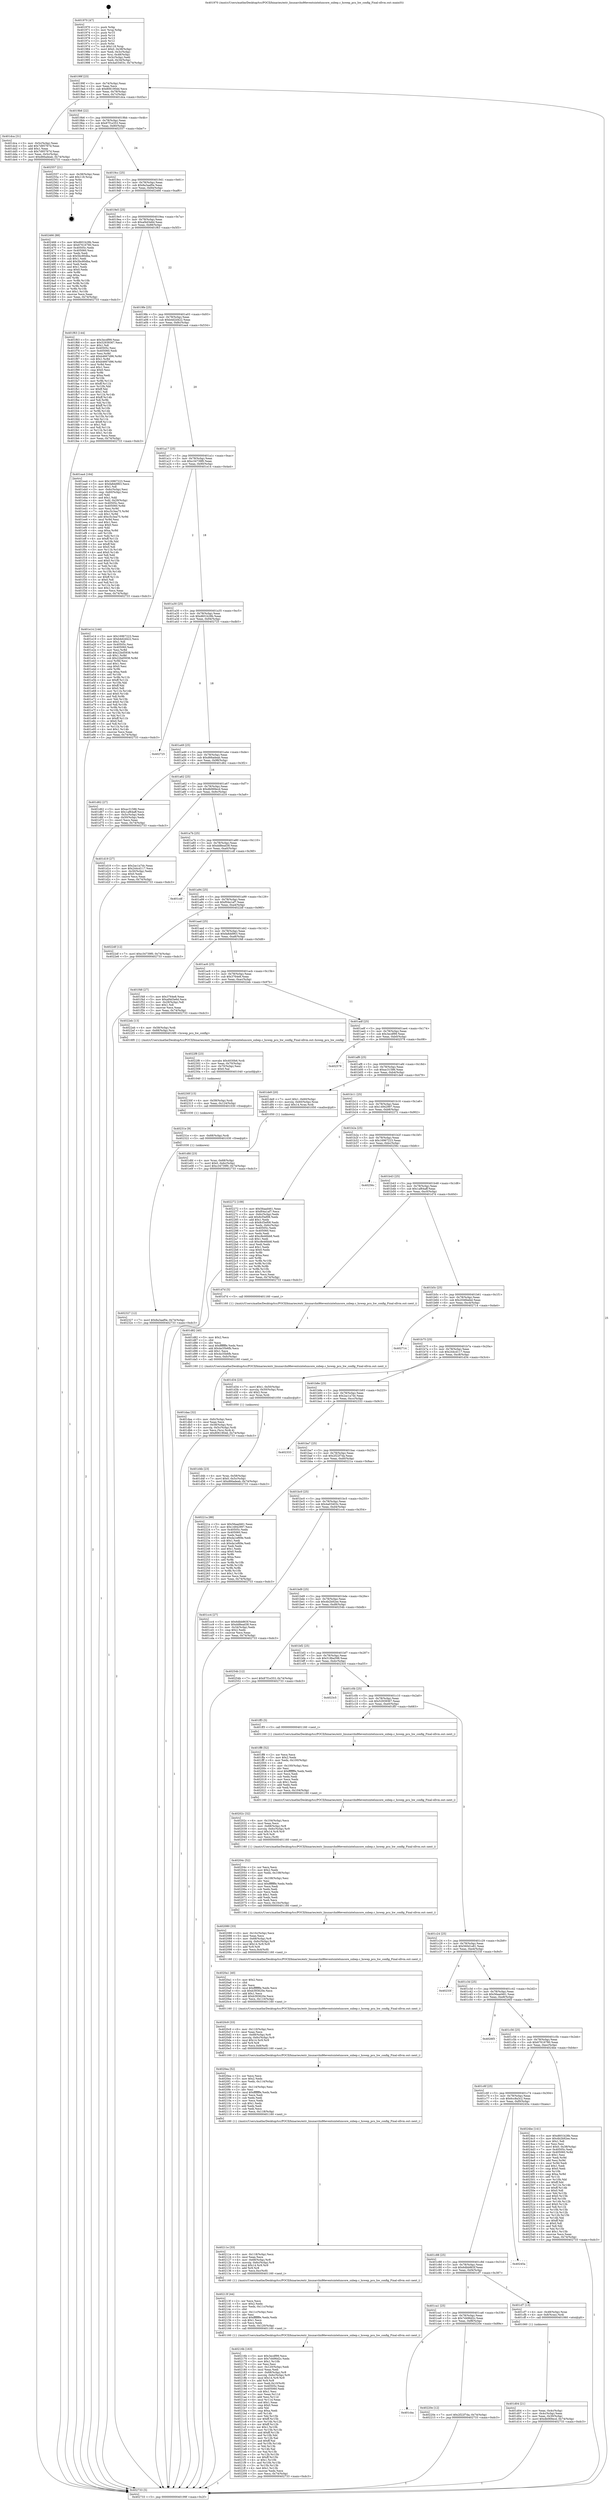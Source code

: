 digraph "0x401970" {
  label = "0x401970 (/mnt/c/Users/mathe/Desktop/tcc/POCII/binaries/extr_linuxarchx86eventsinteluncore_snbep.c_hswep_pcu_hw_config_Final-ollvm.out::main(0))"
  labelloc = "t"
  node[shape=record]

  Entry [label="",width=0.3,height=0.3,shape=circle,fillcolor=black,style=filled]
  "0x40199f" [label="{
     0x40199f [23]\l
     | [instrs]\l
     &nbsp;&nbsp;0x40199f \<+3\>: mov -0x74(%rbp),%eax\l
     &nbsp;&nbsp;0x4019a2 \<+2\>: mov %eax,%ecx\l
     &nbsp;&nbsp;0x4019a4 \<+6\>: sub $0x806190dd,%ecx\l
     &nbsp;&nbsp;0x4019aa \<+3\>: mov %eax,-0x78(%rbp)\l
     &nbsp;&nbsp;0x4019ad \<+3\>: mov %ecx,-0x7c(%rbp)\l
     &nbsp;&nbsp;0x4019b0 \<+6\>: je 0000000000401dca \<main+0x45a\>\l
  }"]
  "0x401dca" [label="{
     0x401dca [31]\l
     | [instrs]\l
     &nbsp;&nbsp;0x401dca \<+3\>: mov -0x5c(%rbp),%eax\l
     &nbsp;&nbsp;0x401dcd \<+5\>: add $0x7d95767d,%eax\l
     &nbsp;&nbsp;0x401dd2 \<+3\>: add $0x1,%eax\l
     &nbsp;&nbsp;0x401dd5 \<+5\>: sub $0x7d95767d,%eax\l
     &nbsp;&nbsp;0x401dda \<+3\>: mov %eax,-0x5c(%rbp)\l
     &nbsp;&nbsp;0x401ddd \<+7\>: movl $0xd66adeab,-0x74(%rbp)\l
     &nbsp;&nbsp;0x401de4 \<+5\>: jmp 0000000000402733 \<main+0xdc3\>\l
  }"]
  "0x4019b6" [label="{
     0x4019b6 [22]\l
     | [instrs]\l
     &nbsp;&nbsp;0x4019b6 \<+5\>: jmp 00000000004019bb \<main+0x4b\>\l
     &nbsp;&nbsp;0x4019bb \<+3\>: mov -0x78(%rbp),%eax\l
     &nbsp;&nbsp;0x4019be \<+5\>: sub $0x87f1e353,%eax\l
     &nbsp;&nbsp;0x4019c3 \<+3\>: mov %eax,-0x80(%rbp)\l
     &nbsp;&nbsp;0x4019c6 \<+6\>: je 0000000000402557 \<main+0xbe7\>\l
  }"]
  Exit [label="",width=0.3,height=0.3,shape=circle,fillcolor=black,style=filled,peripheries=2]
  "0x402557" [label="{
     0x402557 [21]\l
     | [instrs]\l
     &nbsp;&nbsp;0x402557 \<+3\>: mov -0x38(%rbp),%eax\l
     &nbsp;&nbsp;0x40255a \<+7\>: add $0x118,%rsp\l
     &nbsp;&nbsp;0x402561 \<+1\>: pop %rbx\l
     &nbsp;&nbsp;0x402562 \<+2\>: pop %r12\l
     &nbsp;&nbsp;0x402564 \<+2\>: pop %r13\l
     &nbsp;&nbsp;0x402566 \<+2\>: pop %r14\l
     &nbsp;&nbsp;0x402568 \<+2\>: pop %r15\l
     &nbsp;&nbsp;0x40256a \<+1\>: pop %rbp\l
     &nbsp;&nbsp;0x40256b \<+1\>: ret\l
  }"]
  "0x4019cc" [label="{
     0x4019cc [25]\l
     | [instrs]\l
     &nbsp;&nbsp;0x4019cc \<+5\>: jmp 00000000004019d1 \<main+0x61\>\l
     &nbsp;&nbsp;0x4019d1 \<+3\>: mov -0x78(%rbp),%eax\l
     &nbsp;&nbsp;0x4019d4 \<+5\>: sub $0x8a3aaf0e,%eax\l
     &nbsp;&nbsp;0x4019d9 \<+6\>: mov %eax,-0x84(%rbp)\l
     &nbsp;&nbsp;0x4019df \<+6\>: je 0000000000402466 \<main+0xaf6\>\l
  }"]
  "0x402327" [label="{
     0x402327 [12]\l
     | [instrs]\l
     &nbsp;&nbsp;0x402327 \<+7\>: movl $0x8a3aaf0e,-0x74(%rbp)\l
     &nbsp;&nbsp;0x40232e \<+5\>: jmp 0000000000402733 \<main+0xdc3\>\l
  }"]
  "0x402466" [label="{
     0x402466 [88]\l
     | [instrs]\l
     &nbsp;&nbsp;0x402466 \<+5\>: mov $0xd601b28b,%eax\l
     &nbsp;&nbsp;0x40246b \<+5\>: mov $0x67616780,%ecx\l
     &nbsp;&nbsp;0x402470 \<+7\>: mov 0x40505c,%edx\l
     &nbsp;&nbsp;0x402477 \<+7\>: mov 0x405060,%esi\l
     &nbsp;&nbsp;0x40247e \<+2\>: mov %edx,%edi\l
     &nbsp;&nbsp;0x402480 \<+6\>: sub $0x5bc80dba,%edi\l
     &nbsp;&nbsp;0x402486 \<+3\>: sub $0x1,%edi\l
     &nbsp;&nbsp;0x402489 \<+6\>: add $0x5bc80dba,%edi\l
     &nbsp;&nbsp;0x40248f \<+3\>: imul %edi,%edx\l
     &nbsp;&nbsp;0x402492 \<+3\>: and $0x1,%edx\l
     &nbsp;&nbsp;0x402495 \<+3\>: cmp $0x0,%edx\l
     &nbsp;&nbsp;0x402498 \<+4\>: sete %r8b\l
     &nbsp;&nbsp;0x40249c \<+3\>: cmp $0xa,%esi\l
     &nbsp;&nbsp;0x40249f \<+4\>: setl %r9b\l
     &nbsp;&nbsp;0x4024a3 \<+3\>: mov %r8b,%r10b\l
     &nbsp;&nbsp;0x4024a6 \<+3\>: and %r9b,%r10b\l
     &nbsp;&nbsp;0x4024a9 \<+3\>: xor %r9b,%r8b\l
     &nbsp;&nbsp;0x4024ac \<+3\>: or %r8b,%r10b\l
     &nbsp;&nbsp;0x4024af \<+4\>: test $0x1,%r10b\l
     &nbsp;&nbsp;0x4024b3 \<+3\>: cmovne %ecx,%eax\l
     &nbsp;&nbsp;0x4024b6 \<+3\>: mov %eax,-0x74(%rbp)\l
     &nbsp;&nbsp;0x4024b9 \<+5\>: jmp 0000000000402733 \<main+0xdc3\>\l
  }"]
  "0x4019e5" [label="{
     0x4019e5 [25]\l
     | [instrs]\l
     &nbsp;&nbsp;0x4019e5 \<+5\>: jmp 00000000004019ea \<main+0x7a\>\l
     &nbsp;&nbsp;0x4019ea \<+3\>: mov -0x78(%rbp),%eax\l
     &nbsp;&nbsp;0x4019ed \<+5\>: sub $0xaf4d3e6d,%eax\l
     &nbsp;&nbsp;0x4019f2 \<+6\>: mov %eax,-0x88(%rbp)\l
     &nbsp;&nbsp;0x4019f8 \<+6\>: je 0000000000401f63 \<main+0x5f3\>\l
  }"]
  "0x40231e" [label="{
     0x40231e [9]\l
     | [instrs]\l
     &nbsp;&nbsp;0x40231e \<+4\>: mov -0x68(%rbp),%rdi\l
     &nbsp;&nbsp;0x402322 \<+5\>: call 0000000000401030 \<free@plt\>\l
     | [calls]\l
     &nbsp;&nbsp;0x401030 \{1\} (unknown)\l
  }"]
  "0x401f63" [label="{
     0x401f63 [144]\l
     | [instrs]\l
     &nbsp;&nbsp;0x401f63 \<+5\>: mov $0x3ecdf99,%eax\l
     &nbsp;&nbsp;0x401f68 \<+5\>: mov $0x52939367,%ecx\l
     &nbsp;&nbsp;0x401f6d \<+2\>: mov $0x1,%dl\l
     &nbsp;&nbsp;0x401f6f \<+7\>: mov 0x40505c,%esi\l
     &nbsp;&nbsp;0x401f76 \<+7\>: mov 0x405060,%edi\l
     &nbsp;&nbsp;0x401f7d \<+3\>: mov %esi,%r8d\l
     &nbsp;&nbsp;0x401f80 \<+7\>: add $0xb4667d96,%r8d\l
     &nbsp;&nbsp;0x401f87 \<+4\>: sub $0x1,%r8d\l
     &nbsp;&nbsp;0x401f8b \<+7\>: sub $0xb4667d96,%r8d\l
     &nbsp;&nbsp;0x401f92 \<+4\>: imul %r8d,%esi\l
     &nbsp;&nbsp;0x401f96 \<+3\>: and $0x1,%esi\l
     &nbsp;&nbsp;0x401f99 \<+3\>: cmp $0x0,%esi\l
     &nbsp;&nbsp;0x401f9c \<+4\>: sete %r9b\l
     &nbsp;&nbsp;0x401fa0 \<+3\>: cmp $0xa,%edi\l
     &nbsp;&nbsp;0x401fa3 \<+4\>: setl %r10b\l
     &nbsp;&nbsp;0x401fa7 \<+3\>: mov %r9b,%r11b\l
     &nbsp;&nbsp;0x401faa \<+4\>: xor $0xff,%r11b\l
     &nbsp;&nbsp;0x401fae \<+3\>: mov %r10b,%bl\l
     &nbsp;&nbsp;0x401fb1 \<+3\>: xor $0xff,%bl\l
     &nbsp;&nbsp;0x401fb4 \<+3\>: xor $0x1,%dl\l
     &nbsp;&nbsp;0x401fb7 \<+3\>: mov %r11b,%r14b\l
     &nbsp;&nbsp;0x401fba \<+4\>: and $0xff,%r14b\l
     &nbsp;&nbsp;0x401fbe \<+3\>: and %dl,%r9b\l
     &nbsp;&nbsp;0x401fc1 \<+3\>: mov %bl,%r15b\l
     &nbsp;&nbsp;0x401fc4 \<+4\>: and $0xff,%r15b\l
     &nbsp;&nbsp;0x401fc8 \<+3\>: and %dl,%r10b\l
     &nbsp;&nbsp;0x401fcb \<+3\>: or %r9b,%r14b\l
     &nbsp;&nbsp;0x401fce \<+3\>: or %r10b,%r15b\l
     &nbsp;&nbsp;0x401fd1 \<+3\>: xor %r15b,%r14b\l
     &nbsp;&nbsp;0x401fd4 \<+3\>: or %bl,%r11b\l
     &nbsp;&nbsp;0x401fd7 \<+4\>: xor $0xff,%r11b\l
     &nbsp;&nbsp;0x401fdb \<+3\>: or $0x1,%dl\l
     &nbsp;&nbsp;0x401fde \<+3\>: and %dl,%r11b\l
     &nbsp;&nbsp;0x401fe1 \<+3\>: or %r11b,%r14b\l
     &nbsp;&nbsp;0x401fe4 \<+4\>: test $0x1,%r14b\l
     &nbsp;&nbsp;0x401fe8 \<+3\>: cmovne %ecx,%eax\l
     &nbsp;&nbsp;0x401feb \<+3\>: mov %eax,-0x74(%rbp)\l
     &nbsp;&nbsp;0x401fee \<+5\>: jmp 0000000000402733 \<main+0xdc3\>\l
  }"]
  "0x4019fe" [label="{
     0x4019fe [25]\l
     | [instrs]\l
     &nbsp;&nbsp;0x4019fe \<+5\>: jmp 0000000000401a03 \<main+0x93\>\l
     &nbsp;&nbsp;0x401a03 \<+3\>: mov -0x78(%rbp),%eax\l
     &nbsp;&nbsp;0x401a06 \<+5\>: sub $0xb4d2d422,%eax\l
     &nbsp;&nbsp;0x401a0b \<+6\>: mov %eax,-0x8c(%rbp)\l
     &nbsp;&nbsp;0x401a11 \<+6\>: je 0000000000401ea4 \<main+0x534\>\l
  }"]
  "0x40230f" [label="{
     0x40230f [15]\l
     | [instrs]\l
     &nbsp;&nbsp;0x40230f \<+4\>: mov -0x58(%rbp),%rdi\l
     &nbsp;&nbsp;0x402313 \<+6\>: mov %eax,-0x124(%rbp)\l
     &nbsp;&nbsp;0x402319 \<+5\>: call 0000000000401030 \<free@plt\>\l
     | [calls]\l
     &nbsp;&nbsp;0x401030 \{1\} (unknown)\l
  }"]
  "0x401ea4" [label="{
     0x401ea4 [164]\l
     | [instrs]\l
     &nbsp;&nbsp;0x401ea4 \<+5\>: mov $0x16967223,%eax\l
     &nbsp;&nbsp;0x401ea9 \<+5\>: mov $0xfa8dd963,%ecx\l
     &nbsp;&nbsp;0x401eae \<+2\>: mov $0x1,%dl\l
     &nbsp;&nbsp;0x401eb0 \<+3\>: mov -0x6c(%rbp),%esi\l
     &nbsp;&nbsp;0x401eb3 \<+3\>: cmp -0x60(%rbp),%esi\l
     &nbsp;&nbsp;0x401eb6 \<+4\>: setl %dil\l
     &nbsp;&nbsp;0x401eba \<+4\>: and $0x1,%dil\l
     &nbsp;&nbsp;0x401ebe \<+4\>: mov %dil,-0x29(%rbp)\l
     &nbsp;&nbsp;0x401ec2 \<+7\>: mov 0x40505c,%esi\l
     &nbsp;&nbsp;0x401ec9 \<+8\>: mov 0x405060,%r8d\l
     &nbsp;&nbsp;0x401ed1 \<+3\>: mov %esi,%r9d\l
     &nbsp;&nbsp;0x401ed4 \<+7\>: sub $0xc5c3ea75,%r9d\l
     &nbsp;&nbsp;0x401edb \<+4\>: sub $0x1,%r9d\l
     &nbsp;&nbsp;0x401edf \<+7\>: add $0xc5c3ea75,%r9d\l
     &nbsp;&nbsp;0x401ee6 \<+4\>: imul %r9d,%esi\l
     &nbsp;&nbsp;0x401eea \<+3\>: and $0x1,%esi\l
     &nbsp;&nbsp;0x401eed \<+3\>: cmp $0x0,%esi\l
     &nbsp;&nbsp;0x401ef0 \<+4\>: sete %dil\l
     &nbsp;&nbsp;0x401ef4 \<+4\>: cmp $0xa,%r8d\l
     &nbsp;&nbsp;0x401ef8 \<+4\>: setl %r10b\l
     &nbsp;&nbsp;0x401efc \<+3\>: mov %dil,%r11b\l
     &nbsp;&nbsp;0x401eff \<+4\>: xor $0xff,%r11b\l
     &nbsp;&nbsp;0x401f03 \<+3\>: mov %r10b,%bl\l
     &nbsp;&nbsp;0x401f06 \<+3\>: xor $0xff,%bl\l
     &nbsp;&nbsp;0x401f09 \<+3\>: xor $0x0,%dl\l
     &nbsp;&nbsp;0x401f0c \<+3\>: mov %r11b,%r14b\l
     &nbsp;&nbsp;0x401f0f \<+4\>: and $0x0,%r14b\l
     &nbsp;&nbsp;0x401f13 \<+3\>: and %dl,%dil\l
     &nbsp;&nbsp;0x401f16 \<+3\>: mov %bl,%r15b\l
     &nbsp;&nbsp;0x401f19 \<+4\>: and $0x0,%r15b\l
     &nbsp;&nbsp;0x401f1d \<+3\>: and %dl,%r10b\l
     &nbsp;&nbsp;0x401f20 \<+3\>: or %dil,%r14b\l
     &nbsp;&nbsp;0x401f23 \<+3\>: or %r10b,%r15b\l
     &nbsp;&nbsp;0x401f26 \<+3\>: xor %r15b,%r14b\l
     &nbsp;&nbsp;0x401f29 \<+3\>: or %bl,%r11b\l
     &nbsp;&nbsp;0x401f2c \<+4\>: xor $0xff,%r11b\l
     &nbsp;&nbsp;0x401f30 \<+3\>: or $0x0,%dl\l
     &nbsp;&nbsp;0x401f33 \<+3\>: and %dl,%r11b\l
     &nbsp;&nbsp;0x401f36 \<+3\>: or %r11b,%r14b\l
     &nbsp;&nbsp;0x401f39 \<+4\>: test $0x1,%r14b\l
     &nbsp;&nbsp;0x401f3d \<+3\>: cmovne %ecx,%eax\l
     &nbsp;&nbsp;0x401f40 \<+3\>: mov %eax,-0x74(%rbp)\l
     &nbsp;&nbsp;0x401f43 \<+5\>: jmp 0000000000402733 \<main+0xdc3\>\l
  }"]
  "0x401a17" [label="{
     0x401a17 [25]\l
     | [instrs]\l
     &nbsp;&nbsp;0x401a17 \<+5\>: jmp 0000000000401a1c \<main+0xac\>\l
     &nbsp;&nbsp;0x401a1c \<+3\>: mov -0x78(%rbp),%eax\l
     &nbsp;&nbsp;0x401a1f \<+5\>: sub $0xc34739f0,%eax\l
     &nbsp;&nbsp;0x401a24 \<+6\>: mov %eax,-0x90(%rbp)\l
     &nbsp;&nbsp;0x401a2a \<+6\>: je 0000000000401e14 \<main+0x4a4\>\l
  }"]
  "0x4022f8" [label="{
     0x4022f8 [23]\l
     | [instrs]\l
     &nbsp;&nbsp;0x4022f8 \<+10\>: movabs $0x4030b6,%rdi\l
     &nbsp;&nbsp;0x402302 \<+3\>: mov %eax,-0x70(%rbp)\l
     &nbsp;&nbsp;0x402305 \<+3\>: mov -0x70(%rbp),%esi\l
     &nbsp;&nbsp;0x402308 \<+2\>: mov $0x0,%al\l
     &nbsp;&nbsp;0x40230a \<+5\>: call 0000000000401040 \<printf@plt\>\l
     | [calls]\l
     &nbsp;&nbsp;0x401040 \{1\} (unknown)\l
  }"]
  "0x401e14" [label="{
     0x401e14 [144]\l
     | [instrs]\l
     &nbsp;&nbsp;0x401e14 \<+5\>: mov $0x16967223,%eax\l
     &nbsp;&nbsp;0x401e19 \<+5\>: mov $0xb4d2d422,%ecx\l
     &nbsp;&nbsp;0x401e1e \<+2\>: mov $0x1,%dl\l
     &nbsp;&nbsp;0x401e20 \<+7\>: mov 0x40505c,%esi\l
     &nbsp;&nbsp;0x401e27 \<+7\>: mov 0x405060,%edi\l
     &nbsp;&nbsp;0x401e2e \<+3\>: mov %esi,%r8d\l
     &nbsp;&nbsp;0x401e31 \<+7\>: add $0x22bd5938,%r8d\l
     &nbsp;&nbsp;0x401e38 \<+4\>: sub $0x1,%r8d\l
     &nbsp;&nbsp;0x401e3c \<+7\>: sub $0x22bd5938,%r8d\l
     &nbsp;&nbsp;0x401e43 \<+4\>: imul %r8d,%esi\l
     &nbsp;&nbsp;0x401e47 \<+3\>: and $0x1,%esi\l
     &nbsp;&nbsp;0x401e4a \<+3\>: cmp $0x0,%esi\l
     &nbsp;&nbsp;0x401e4d \<+4\>: sete %r9b\l
     &nbsp;&nbsp;0x401e51 \<+3\>: cmp $0xa,%edi\l
     &nbsp;&nbsp;0x401e54 \<+4\>: setl %r10b\l
     &nbsp;&nbsp;0x401e58 \<+3\>: mov %r9b,%r11b\l
     &nbsp;&nbsp;0x401e5b \<+4\>: xor $0xff,%r11b\l
     &nbsp;&nbsp;0x401e5f \<+3\>: mov %r10b,%bl\l
     &nbsp;&nbsp;0x401e62 \<+3\>: xor $0xff,%bl\l
     &nbsp;&nbsp;0x401e65 \<+3\>: xor $0x0,%dl\l
     &nbsp;&nbsp;0x401e68 \<+3\>: mov %r11b,%r14b\l
     &nbsp;&nbsp;0x401e6b \<+4\>: and $0x0,%r14b\l
     &nbsp;&nbsp;0x401e6f \<+3\>: and %dl,%r9b\l
     &nbsp;&nbsp;0x401e72 \<+3\>: mov %bl,%r15b\l
     &nbsp;&nbsp;0x401e75 \<+4\>: and $0x0,%r15b\l
     &nbsp;&nbsp;0x401e79 \<+3\>: and %dl,%r10b\l
     &nbsp;&nbsp;0x401e7c \<+3\>: or %r9b,%r14b\l
     &nbsp;&nbsp;0x401e7f \<+3\>: or %r10b,%r15b\l
     &nbsp;&nbsp;0x401e82 \<+3\>: xor %r15b,%r14b\l
     &nbsp;&nbsp;0x401e85 \<+3\>: or %bl,%r11b\l
     &nbsp;&nbsp;0x401e88 \<+4\>: xor $0xff,%r11b\l
     &nbsp;&nbsp;0x401e8c \<+3\>: or $0x0,%dl\l
     &nbsp;&nbsp;0x401e8f \<+3\>: and %dl,%r11b\l
     &nbsp;&nbsp;0x401e92 \<+3\>: or %r11b,%r14b\l
     &nbsp;&nbsp;0x401e95 \<+4\>: test $0x1,%r14b\l
     &nbsp;&nbsp;0x401e99 \<+3\>: cmovne %ecx,%eax\l
     &nbsp;&nbsp;0x401e9c \<+3\>: mov %eax,-0x74(%rbp)\l
     &nbsp;&nbsp;0x401e9f \<+5\>: jmp 0000000000402733 \<main+0xdc3\>\l
  }"]
  "0x401a30" [label="{
     0x401a30 [25]\l
     | [instrs]\l
     &nbsp;&nbsp;0x401a30 \<+5\>: jmp 0000000000401a35 \<main+0xc5\>\l
     &nbsp;&nbsp;0x401a35 \<+3\>: mov -0x78(%rbp),%eax\l
     &nbsp;&nbsp;0x401a38 \<+5\>: sub $0xd601b28b,%eax\l
     &nbsp;&nbsp;0x401a3d \<+6\>: mov %eax,-0x94(%rbp)\l
     &nbsp;&nbsp;0x401a43 \<+6\>: je 0000000000402725 \<main+0xdb5\>\l
  }"]
  "0x401cba" [label="{
     0x401cba\l
  }", style=dashed]
  "0x402725" [label="{
     0x402725\l
  }", style=dashed]
  "0x401a49" [label="{
     0x401a49 [25]\l
     | [instrs]\l
     &nbsp;&nbsp;0x401a49 \<+5\>: jmp 0000000000401a4e \<main+0xde\>\l
     &nbsp;&nbsp;0x401a4e \<+3\>: mov -0x78(%rbp),%eax\l
     &nbsp;&nbsp;0x401a51 \<+5\>: sub $0xd66adeab,%eax\l
     &nbsp;&nbsp;0x401a56 \<+6\>: mov %eax,-0x98(%rbp)\l
     &nbsp;&nbsp;0x401a5c \<+6\>: je 0000000000401d62 \<main+0x3f2\>\l
  }"]
  "0x40220e" [label="{
     0x40220e [12]\l
     | [instrs]\l
     &nbsp;&nbsp;0x40220e \<+7\>: movl $0x2f22f7da,-0x74(%rbp)\l
     &nbsp;&nbsp;0x402215 \<+5\>: jmp 0000000000402733 \<main+0xdc3\>\l
  }"]
  "0x401d62" [label="{
     0x401d62 [27]\l
     | [instrs]\l
     &nbsp;&nbsp;0x401d62 \<+5\>: mov $0xac31586,%eax\l
     &nbsp;&nbsp;0x401d67 \<+5\>: mov $0x1af64aff,%ecx\l
     &nbsp;&nbsp;0x401d6c \<+3\>: mov -0x5c(%rbp),%edx\l
     &nbsp;&nbsp;0x401d6f \<+3\>: cmp -0x50(%rbp),%edx\l
     &nbsp;&nbsp;0x401d72 \<+3\>: cmovl %ecx,%eax\l
     &nbsp;&nbsp;0x401d75 \<+3\>: mov %eax,-0x74(%rbp)\l
     &nbsp;&nbsp;0x401d78 \<+5\>: jmp 0000000000402733 \<main+0xdc3\>\l
  }"]
  "0x401a62" [label="{
     0x401a62 [25]\l
     | [instrs]\l
     &nbsp;&nbsp;0x401a62 \<+5\>: jmp 0000000000401a67 \<main+0xf7\>\l
     &nbsp;&nbsp;0x401a67 \<+3\>: mov -0x78(%rbp),%eax\l
     &nbsp;&nbsp;0x401a6a \<+5\>: sub $0xdb069ecd,%eax\l
     &nbsp;&nbsp;0x401a6f \<+6\>: mov %eax,-0x9c(%rbp)\l
     &nbsp;&nbsp;0x401a75 \<+6\>: je 0000000000401d19 \<main+0x3a9\>\l
  }"]
  "0x40216b" [label="{
     0x40216b [163]\l
     | [instrs]\l
     &nbsp;&nbsp;0x40216b \<+5\>: mov $0x3ecdf99,%ecx\l
     &nbsp;&nbsp;0x402170 \<+5\>: mov $0x7d496d2c,%edx\l
     &nbsp;&nbsp;0x402175 \<+3\>: mov $0x1,%r10b\l
     &nbsp;&nbsp;0x402178 \<+2\>: xor %esi,%esi\l
     &nbsp;&nbsp;0x40217a \<+6\>: mov -0x120(%rbp),%edi\l
     &nbsp;&nbsp;0x402180 \<+3\>: imul %eax,%edi\l
     &nbsp;&nbsp;0x402183 \<+4\>: mov -0x68(%rbp),%r8\l
     &nbsp;&nbsp;0x402187 \<+4\>: movslq -0x6c(%rbp),%r9\l
     &nbsp;&nbsp;0x40218b \<+4\>: imul $0x14,%r9,%r9\l
     &nbsp;&nbsp;0x40218f \<+3\>: add %r9,%r8\l
     &nbsp;&nbsp;0x402192 \<+4\>: mov %edi,0x10(%r8)\l
     &nbsp;&nbsp;0x402196 \<+7\>: mov 0x40505c,%eax\l
     &nbsp;&nbsp;0x40219d \<+7\>: mov 0x405060,%edi\l
     &nbsp;&nbsp;0x4021a4 \<+3\>: sub $0x1,%esi\l
     &nbsp;&nbsp;0x4021a7 \<+3\>: mov %eax,%r11d\l
     &nbsp;&nbsp;0x4021aa \<+3\>: add %esi,%r11d\l
     &nbsp;&nbsp;0x4021ad \<+4\>: imul %r11d,%eax\l
     &nbsp;&nbsp;0x4021b1 \<+3\>: and $0x1,%eax\l
     &nbsp;&nbsp;0x4021b4 \<+3\>: cmp $0x0,%eax\l
     &nbsp;&nbsp;0x4021b7 \<+3\>: sete %bl\l
     &nbsp;&nbsp;0x4021ba \<+3\>: cmp $0xa,%edi\l
     &nbsp;&nbsp;0x4021bd \<+4\>: setl %r14b\l
     &nbsp;&nbsp;0x4021c1 \<+3\>: mov %bl,%r15b\l
     &nbsp;&nbsp;0x4021c4 \<+4\>: xor $0xff,%r15b\l
     &nbsp;&nbsp;0x4021c8 \<+3\>: mov %r14b,%r12b\l
     &nbsp;&nbsp;0x4021cb \<+4\>: xor $0xff,%r12b\l
     &nbsp;&nbsp;0x4021cf \<+4\>: xor $0x1,%r10b\l
     &nbsp;&nbsp;0x4021d3 \<+3\>: mov %r15b,%r13b\l
     &nbsp;&nbsp;0x4021d6 \<+4\>: and $0xff,%r13b\l
     &nbsp;&nbsp;0x4021da \<+3\>: and %r10b,%bl\l
     &nbsp;&nbsp;0x4021dd \<+3\>: mov %r12b,%al\l
     &nbsp;&nbsp;0x4021e0 \<+2\>: and $0xff,%al\l
     &nbsp;&nbsp;0x4021e2 \<+3\>: and %r10b,%r14b\l
     &nbsp;&nbsp;0x4021e5 \<+3\>: or %bl,%r13b\l
     &nbsp;&nbsp;0x4021e8 \<+3\>: or %r14b,%al\l
     &nbsp;&nbsp;0x4021eb \<+3\>: xor %al,%r13b\l
     &nbsp;&nbsp;0x4021ee \<+3\>: or %r12b,%r15b\l
     &nbsp;&nbsp;0x4021f1 \<+4\>: xor $0xff,%r15b\l
     &nbsp;&nbsp;0x4021f5 \<+4\>: or $0x1,%r10b\l
     &nbsp;&nbsp;0x4021f9 \<+3\>: and %r10b,%r15b\l
     &nbsp;&nbsp;0x4021fc \<+3\>: or %r15b,%r13b\l
     &nbsp;&nbsp;0x4021ff \<+4\>: test $0x1,%r13b\l
     &nbsp;&nbsp;0x402203 \<+3\>: cmovne %edx,%ecx\l
     &nbsp;&nbsp;0x402206 \<+3\>: mov %ecx,-0x74(%rbp)\l
     &nbsp;&nbsp;0x402209 \<+5\>: jmp 0000000000402733 \<main+0xdc3\>\l
  }"]
  "0x401d19" [label="{
     0x401d19 [27]\l
     | [instrs]\l
     &nbsp;&nbsp;0x401d19 \<+5\>: mov $0x2ac1a7dc,%eax\l
     &nbsp;&nbsp;0x401d1e \<+5\>: mov $0x244cd117,%ecx\l
     &nbsp;&nbsp;0x401d23 \<+3\>: mov -0x30(%rbp),%edx\l
     &nbsp;&nbsp;0x401d26 \<+3\>: cmp $0x0,%edx\l
     &nbsp;&nbsp;0x401d29 \<+3\>: cmove %ecx,%eax\l
     &nbsp;&nbsp;0x401d2c \<+3\>: mov %eax,-0x74(%rbp)\l
     &nbsp;&nbsp;0x401d2f \<+5\>: jmp 0000000000402733 \<main+0xdc3\>\l
  }"]
  "0x401a7b" [label="{
     0x401a7b [25]\l
     | [instrs]\l
     &nbsp;&nbsp;0x401a7b \<+5\>: jmp 0000000000401a80 \<main+0x110\>\l
     &nbsp;&nbsp;0x401a80 \<+3\>: mov -0x78(%rbp),%eax\l
     &nbsp;&nbsp;0x401a83 \<+5\>: sub $0xdd8ead38,%eax\l
     &nbsp;&nbsp;0x401a88 \<+6\>: mov %eax,-0xa0(%rbp)\l
     &nbsp;&nbsp;0x401a8e \<+6\>: je 0000000000401cdf \<main+0x36f\>\l
  }"]
  "0x40213f" [label="{
     0x40213f [44]\l
     | [instrs]\l
     &nbsp;&nbsp;0x40213f \<+2\>: xor %ecx,%ecx\l
     &nbsp;&nbsp;0x402141 \<+5\>: mov $0x2,%edx\l
     &nbsp;&nbsp;0x402146 \<+6\>: mov %edx,-0x11c(%rbp)\l
     &nbsp;&nbsp;0x40214c \<+1\>: cltd\l
     &nbsp;&nbsp;0x40214d \<+6\>: mov -0x11c(%rbp),%esi\l
     &nbsp;&nbsp;0x402153 \<+2\>: idiv %esi\l
     &nbsp;&nbsp;0x402155 \<+6\>: imul $0xfffffffe,%edx,%edx\l
     &nbsp;&nbsp;0x40215b \<+3\>: sub $0x1,%ecx\l
     &nbsp;&nbsp;0x40215e \<+2\>: sub %ecx,%edx\l
     &nbsp;&nbsp;0x402160 \<+6\>: mov %edx,-0x120(%rbp)\l
     &nbsp;&nbsp;0x402166 \<+5\>: call 0000000000401160 \<next_i\>\l
     | [calls]\l
     &nbsp;&nbsp;0x401160 \{1\} (/mnt/c/Users/mathe/Desktop/tcc/POCII/binaries/extr_linuxarchx86eventsinteluncore_snbep.c_hswep_pcu_hw_config_Final-ollvm.out::next_i)\l
  }"]
  "0x401cdf" [label="{
     0x401cdf\l
  }", style=dashed]
  "0x401a94" [label="{
     0x401a94 [25]\l
     | [instrs]\l
     &nbsp;&nbsp;0x401a94 \<+5\>: jmp 0000000000401a99 \<main+0x129\>\l
     &nbsp;&nbsp;0x401a99 \<+3\>: mov -0x78(%rbp),%eax\l
     &nbsp;&nbsp;0x401a9c \<+5\>: sub $0xf04a1af7,%eax\l
     &nbsp;&nbsp;0x401aa1 \<+6\>: mov %eax,-0xa4(%rbp)\l
     &nbsp;&nbsp;0x401aa7 \<+6\>: je 00000000004022df \<main+0x96f\>\l
  }"]
  "0x40211e" [label="{
     0x40211e [33]\l
     | [instrs]\l
     &nbsp;&nbsp;0x40211e \<+6\>: mov -0x118(%rbp),%ecx\l
     &nbsp;&nbsp;0x402124 \<+3\>: imul %eax,%ecx\l
     &nbsp;&nbsp;0x402127 \<+4\>: mov -0x68(%rbp),%r8\l
     &nbsp;&nbsp;0x40212b \<+4\>: movslq -0x6c(%rbp),%r9\l
     &nbsp;&nbsp;0x40212f \<+4\>: imul $0x14,%r9,%r9\l
     &nbsp;&nbsp;0x402133 \<+3\>: add %r9,%r8\l
     &nbsp;&nbsp;0x402136 \<+4\>: mov %ecx,0xc(%r8)\l
     &nbsp;&nbsp;0x40213a \<+5\>: call 0000000000401160 \<next_i\>\l
     | [calls]\l
     &nbsp;&nbsp;0x401160 \{1\} (/mnt/c/Users/mathe/Desktop/tcc/POCII/binaries/extr_linuxarchx86eventsinteluncore_snbep.c_hswep_pcu_hw_config_Final-ollvm.out::next_i)\l
  }"]
  "0x4022df" [label="{
     0x4022df [12]\l
     | [instrs]\l
     &nbsp;&nbsp;0x4022df \<+7\>: movl $0xc34739f0,-0x74(%rbp)\l
     &nbsp;&nbsp;0x4022e6 \<+5\>: jmp 0000000000402733 \<main+0xdc3\>\l
  }"]
  "0x401aad" [label="{
     0x401aad [25]\l
     | [instrs]\l
     &nbsp;&nbsp;0x401aad \<+5\>: jmp 0000000000401ab2 \<main+0x142\>\l
     &nbsp;&nbsp;0x401ab2 \<+3\>: mov -0x78(%rbp),%eax\l
     &nbsp;&nbsp;0x401ab5 \<+5\>: sub $0xfa8dd963,%eax\l
     &nbsp;&nbsp;0x401aba \<+6\>: mov %eax,-0xa8(%rbp)\l
     &nbsp;&nbsp;0x401ac0 \<+6\>: je 0000000000401f48 \<main+0x5d8\>\l
  }"]
  "0x4020ea" [label="{
     0x4020ea [52]\l
     | [instrs]\l
     &nbsp;&nbsp;0x4020ea \<+2\>: xor %ecx,%ecx\l
     &nbsp;&nbsp;0x4020ec \<+5\>: mov $0x2,%edx\l
     &nbsp;&nbsp;0x4020f1 \<+6\>: mov %edx,-0x114(%rbp)\l
     &nbsp;&nbsp;0x4020f7 \<+1\>: cltd\l
     &nbsp;&nbsp;0x4020f8 \<+6\>: mov -0x114(%rbp),%esi\l
     &nbsp;&nbsp;0x4020fe \<+2\>: idiv %esi\l
     &nbsp;&nbsp;0x402100 \<+6\>: imul $0xfffffffe,%edx,%edx\l
     &nbsp;&nbsp;0x402106 \<+2\>: mov %ecx,%edi\l
     &nbsp;&nbsp;0x402108 \<+2\>: sub %edx,%edi\l
     &nbsp;&nbsp;0x40210a \<+2\>: mov %ecx,%edx\l
     &nbsp;&nbsp;0x40210c \<+3\>: sub $0x1,%edx\l
     &nbsp;&nbsp;0x40210f \<+2\>: add %edx,%edi\l
     &nbsp;&nbsp;0x402111 \<+2\>: sub %edi,%ecx\l
     &nbsp;&nbsp;0x402113 \<+6\>: mov %ecx,-0x118(%rbp)\l
     &nbsp;&nbsp;0x402119 \<+5\>: call 0000000000401160 \<next_i\>\l
     | [calls]\l
     &nbsp;&nbsp;0x401160 \{1\} (/mnt/c/Users/mathe/Desktop/tcc/POCII/binaries/extr_linuxarchx86eventsinteluncore_snbep.c_hswep_pcu_hw_config_Final-ollvm.out::next_i)\l
  }"]
  "0x401f48" [label="{
     0x401f48 [27]\l
     | [instrs]\l
     &nbsp;&nbsp;0x401f48 \<+5\>: mov $0x3764e8,%eax\l
     &nbsp;&nbsp;0x401f4d \<+5\>: mov $0xaf4d3e6d,%ecx\l
     &nbsp;&nbsp;0x401f52 \<+3\>: mov -0x29(%rbp),%dl\l
     &nbsp;&nbsp;0x401f55 \<+3\>: test $0x1,%dl\l
     &nbsp;&nbsp;0x401f58 \<+3\>: cmovne %ecx,%eax\l
     &nbsp;&nbsp;0x401f5b \<+3\>: mov %eax,-0x74(%rbp)\l
     &nbsp;&nbsp;0x401f5e \<+5\>: jmp 0000000000402733 \<main+0xdc3\>\l
  }"]
  "0x401ac6" [label="{
     0x401ac6 [25]\l
     | [instrs]\l
     &nbsp;&nbsp;0x401ac6 \<+5\>: jmp 0000000000401acb \<main+0x15b\>\l
     &nbsp;&nbsp;0x401acb \<+3\>: mov -0x78(%rbp),%eax\l
     &nbsp;&nbsp;0x401ace \<+5\>: sub $0x3764e8,%eax\l
     &nbsp;&nbsp;0x401ad3 \<+6\>: mov %eax,-0xac(%rbp)\l
     &nbsp;&nbsp;0x401ad9 \<+6\>: je 00000000004022eb \<main+0x97b\>\l
  }"]
  "0x4020c9" [label="{
     0x4020c9 [33]\l
     | [instrs]\l
     &nbsp;&nbsp;0x4020c9 \<+6\>: mov -0x110(%rbp),%ecx\l
     &nbsp;&nbsp;0x4020cf \<+3\>: imul %eax,%ecx\l
     &nbsp;&nbsp;0x4020d2 \<+4\>: mov -0x68(%rbp),%r8\l
     &nbsp;&nbsp;0x4020d6 \<+4\>: movslq -0x6c(%rbp),%r9\l
     &nbsp;&nbsp;0x4020da \<+4\>: imul $0x14,%r9,%r9\l
     &nbsp;&nbsp;0x4020de \<+3\>: add %r9,%r8\l
     &nbsp;&nbsp;0x4020e1 \<+4\>: mov %ecx,0x8(%r8)\l
     &nbsp;&nbsp;0x4020e5 \<+5\>: call 0000000000401160 \<next_i\>\l
     | [calls]\l
     &nbsp;&nbsp;0x401160 \{1\} (/mnt/c/Users/mathe/Desktop/tcc/POCII/binaries/extr_linuxarchx86eventsinteluncore_snbep.c_hswep_pcu_hw_config_Final-ollvm.out::next_i)\l
  }"]
  "0x4022eb" [label="{
     0x4022eb [13]\l
     | [instrs]\l
     &nbsp;&nbsp;0x4022eb \<+4\>: mov -0x58(%rbp),%rdi\l
     &nbsp;&nbsp;0x4022ef \<+4\>: mov -0x68(%rbp),%rsi\l
     &nbsp;&nbsp;0x4022f3 \<+5\>: call 00000000004016f0 \<hswep_pcu_hw_config\>\l
     | [calls]\l
     &nbsp;&nbsp;0x4016f0 \{1\} (/mnt/c/Users/mathe/Desktop/tcc/POCII/binaries/extr_linuxarchx86eventsinteluncore_snbep.c_hswep_pcu_hw_config_Final-ollvm.out::hswep_pcu_hw_config)\l
  }"]
  "0x401adf" [label="{
     0x401adf [25]\l
     | [instrs]\l
     &nbsp;&nbsp;0x401adf \<+5\>: jmp 0000000000401ae4 \<main+0x174\>\l
     &nbsp;&nbsp;0x401ae4 \<+3\>: mov -0x78(%rbp),%eax\l
     &nbsp;&nbsp;0x401ae7 \<+5\>: sub $0x3ecdf99,%eax\l
     &nbsp;&nbsp;0x401aec \<+6\>: mov %eax,-0xb0(%rbp)\l
     &nbsp;&nbsp;0x401af2 \<+6\>: je 0000000000402578 \<main+0xc08\>\l
  }"]
  "0x4020a1" [label="{
     0x4020a1 [40]\l
     | [instrs]\l
     &nbsp;&nbsp;0x4020a1 \<+5\>: mov $0x2,%ecx\l
     &nbsp;&nbsp;0x4020a6 \<+1\>: cltd\l
     &nbsp;&nbsp;0x4020a7 \<+2\>: idiv %ecx\l
     &nbsp;&nbsp;0x4020a9 \<+6\>: imul $0xfffffffe,%edx,%ecx\l
     &nbsp;&nbsp;0x4020af \<+6\>: sub $0xb393620e,%ecx\l
     &nbsp;&nbsp;0x4020b5 \<+3\>: add $0x1,%ecx\l
     &nbsp;&nbsp;0x4020b8 \<+6\>: add $0xb393620e,%ecx\l
     &nbsp;&nbsp;0x4020be \<+6\>: mov %ecx,-0x110(%rbp)\l
     &nbsp;&nbsp;0x4020c4 \<+5\>: call 0000000000401160 \<next_i\>\l
     | [calls]\l
     &nbsp;&nbsp;0x401160 \{1\} (/mnt/c/Users/mathe/Desktop/tcc/POCII/binaries/extr_linuxarchx86eventsinteluncore_snbep.c_hswep_pcu_hw_config_Final-ollvm.out::next_i)\l
  }"]
  "0x402578" [label="{
     0x402578\l
  }", style=dashed]
  "0x401af8" [label="{
     0x401af8 [25]\l
     | [instrs]\l
     &nbsp;&nbsp;0x401af8 \<+5\>: jmp 0000000000401afd \<main+0x18d\>\l
     &nbsp;&nbsp;0x401afd \<+3\>: mov -0x78(%rbp),%eax\l
     &nbsp;&nbsp;0x401b00 \<+5\>: sub $0xac31586,%eax\l
     &nbsp;&nbsp;0x401b05 \<+6\>: mov %eax,-0xb4(%rbp)\l
     &nbsp;&nbsp;0x401b0b \<+6\>: je 0000000000401de9 \<main+0x479\>\l
  }"]
  "0x402080" [label="{
     0x402080 [33]\l
     | [instrs]\l
     &nbsp;&nbsp;0x402080 \<+6\>: mov -0x10c(%rbp),%ecx\l
     &nbsp;&nbsp;0x402086 \<+3\>: imul %eax,%ecx\l
     &nbsp;&nbsp;0x402089 \<+4\>: mov -0x68(%rbp),%r8\l
     &nbsp;&nbsp;0x40208d \<+4\>: movslq -0x6c(%rbp),%r9\l
     &nbsp;&nbsp;0x402091 \<+4\>: imul $0x14,%r9,%r9\l
     &nbsp;&nbsp;0x402095 \<+3\>: add %r9,%r8\l
     &nbsp;&nbsp;0x402098 \<+4\>: mov %ecx,0x4(%r8)\l
     &nbsp;&nbsp;0x40209c \<+5\>: call 0000000000401160 \<next_i\>\l
     | [calls]\l
     &nbsp;&nbsp;0x401160 \{1\} (/mnt/c/Users/mathe/Desktop/tcc/POCII/binaries/extr_linuxarchx86eventsinteluncore_snbep.c_hswep_pcu_hw_config_Final-ollvm.out::next_i)\l
  }"]
  "0x401de9" [label="{
     0x401de9 [20]\l
     | [instrs]\l
     &nbsp;&nbsp;0x401de9 \<+7\>: movl $0x1,-0x60(%rbp)\l
     &nbsp;&nbsp;0x401df0 \<+4\>: movslq -0x60(%rbp),%rax\l
     &nbsp;&nbsp;0x401df4 \<+4\>: imul $0x14,%rax,%rdi\l
     &nbsp;&nbsp;0x401df8 \<+5\>: call 0000000000401050 \<malloc@plt\>\l
     | [calls]\l
     &nbsp;&nbsp;0x401050 \{1\} (unknown)\l
  }"]
  "0x401b11" [label="{
     0x401b11 [25]\l
     | [instrs]\l
     &nbsp;&nbsp;0x401b11 \<+5\>: jmp 0000000000401b16 \<main+0x1a6\>\l
     &nbsp;&nbsp;0x401b16 \<+3\>: mov -0x78(%rbp),%eax\l
     &nbsp;&nbsp;0x401b19 \<+5\>: sub $0x14942997,%eax\l
     &nbsp;&nbsp;0x401b1e \<+6\>: mov %eax,-0xb8(%rbp)\l
     &nbsp;&nbsp;0x401b24 \<+6\>: je 0000000000402272 \<main+0x902\>\l
  }"]
  "0x40204c" [label="{
     0x40204c [52]\l
     | [instrs]\l
     &nbsp;&nbsp;0x40204c \<+2\>: xor %ecx,%ecx\l
     &nbsp;&nbsp;0x40204e \<+5\>: mov $0x2,%edx\l
     &nbsp;&nbsp;0x402053 \<+6\>: mov %edx,-0x108(%rbp)\l
     &nbsp;&nbsp;0x402059 \<+1\>: cltd\l
     &nbsp;&nbsp;0x40205a \<+6\>: mov -0x108(%rbp),%esi\l
     &nbsp;&nbsp;0x402060 \<+2\>: idiv %esi\l
     &nbsp;&nbsp;0x402062 \<+6\>: imul $0xfffffffe,%edx,%edx\l
     &nbsp;&nbsp;0x402068 \<+2\>: mov %ecx,%edi\l
     &nbsp;&nbsp;0x40206a \<+2\>: sub %edx,%edi\l
     &nbsp;&nbsp;0x40206c \<+2\>: mov %ecx,%edx\l
     &nbsp;&nbsp;0x40206e \<+3\>: sub $0x1,%edx\l
     &nbsp;&nbsp;0x402071 \<+2\>: add %edx,%edi\l
     &nbsp;&nbsp;0x402073 \<+2\>: sub %edi,%ecx\l
     &nbsp;&nbsp;0x402075 \<+6\>: mov %ecx,-0x10c(%rbp)\l
     &nbsp;&nbsp;0x40207b \<+5\>: call 0000000000401160 \<next_i\>\l
     | [calls]\l
     &nbsp;&nbsp;0x401160 \{1\} (/mnt/c/Users/mathe/Desktop/tcc/POCII/binaries/extr_linuxarchx86eventsinteluncore_snbep.c_hswep_pcu_hw_config_Final-ollvm.out::next_i)\l
  }"]
  "0x402272" [label="{
     0x402272 [109]\l
     | [instrs]\l
     &nbsp;&nbsp;0x402272 \<+5\>: mov $0x56aad461,%eax\l
     &nbsp;&nbsp;0x402277 \<+5\>: mov $0xf04a1af7,%ecx\l
     &nbsp;&nbsp;0x40227c \<+3\>: mov -0x6c(%rbp),%edx\l
     &nbsp;&nbsp;0x40227f \<+6\>: add $0x8cf3ef08,%edx\l
     &nbsp;&nbsp;0x402285 \<+3\>: add $0x1,%edx\l
     &nbsp;&nbsp;0x402288 \<+6\>: sub $0x8cf3ef08,%edx\l
     &nbsp;&nbsp;0x40228e \<+3\>: mov %edx,-0x6c(%rbp)\l
     &nbsp;&nbsp;0x402291 \<+7\>: mov 0x40505c,%edx\l
     &nbsp;&nbsp;0x402298 \<+7\>: mov 0x405060,%esi\l
     &nbsp;&nbsp;0x40229f \<+2\>: mov %edx,%edi\l
     &nbsp;&nbsp;0x4022a1 \<+6\>: add $0xc8e46bb8,%edi\l
     &nbsp;&nbsp;0x4022a7 \<+3\>: sub $0x1,%edi\l
     &nbsp;&nbsp;0x4022aa \<+6\>: sub $0xc8e46bb8,%edi\l
     &nbsp;&nbsp;0x4022b0 \<+3\>: imul %edi,%edx\l
     &nbsp;&nbsp;0x4022b3 \<+3\>: and $0x1,%edx\l
     &nbsp;&nbsp;0x4022b6 \<+3\>: cmp $0x0,%edx\l
     &nbsp;&nbsp;0x4022b9 \<+4\>: sete %r8b\l
     &nbsp;&nbsp;0x4022bd \<+3\>: cmp $0xa,%esi\l
     &nbsp;&nbsp;0x4022c0 \<+4\>: setl %r9b\l
     &nbsp;&nbsp;0x4022c4 \<+3\>: mov %r8b,%r10b\l
     &nbsp;&nbsp;0x4022c7 \<+3\>: and %r9b,%r10b\l
     &nbsp;&nbsp;0x4022ca \<+3\>: xor %r9b,%r8b\l
     &nbsp;&nbsp;0x4022cd \<+3\>: or %r8b,%r10b\l
     &nbsp;&nbsp;0x4022d0 \<+4\>: test $0x1,%r10b\l
     &nbsp;&nbsp;0x4022d4 \<+3\>: cmovne %ecx,%eax\l
     &nbsp;&nbsp;0x4022d7 \<+3\>: mov %eax,-0x74(%rbp)\l
     &nbsp;&nbsp;0x4022da \<+5\>: jmp 0000000000402733 \<main+0xdc3\>\l
  }"]
  "0x401b2a" [label="{
     0x401b2a [25]\l
     | [instrs]\l
     &nbsp;&nbsp;0x401b2a \<+5\>: jmp 0000000000401b2f \<main+0x1bf\>\l
     &nbsp;&nbsp;0x401b2f \<+3\>: mov -0x78(%rbp),%eax\l
     &nbsp;&nbsp;0x401b32 \<+5\>: sub $0x16967223,%eax\l
     &nbsp;&nbsp;0x401b37 \<+6\>: mov %eax,-0xbc(%rbp)\l
     &nbsp;&nbsp;0x401b3d \<+6\>: je 000000000040256c \<main+0xbfc\>\l
  }"]
  "0x40202c" [label="{
     0x40202c [32]\l
     | [instrs]\l
     &nbsp;&nbsp;0x40202c \<+6\>: mov -0x104(%rbp),%ecx\l
     &nbsp;&nbsp;0x402032 \<+3\>: imul %eax,%ecx\l
     &nbsp;&nbsp;0x402035 \<+4\>: mov -0x68(%rbp),%r8\l
     &nbsp;&nbsp;0x402039 \<+4\>: movslq -0x6c(%rbp),%r9\l
     &nbsp;&nbsp;0x40203d \<+4\>: imul $0x14,%r9,%r9\l
     &nbsp;&nbsp;0x402041 \<+3\>: add %r9,%r8\l
     &nbsp;&nbsp;0x402044 \<+3\>: mov %ecx,(%r8)\l
     &nbsp;&nbsp;0x402047 \<+5\>: call 0000000000401160 \<next_i\>\l
     | [calls]\l
     &nbsp;&nbsp;0x401160 \{1\} (/mnt/c/Users/mathe/Desktop/tcc/POCII/binaries/extr_linuxarchx86eventsinteluncore_snbep.c_hswep_pcu_hw_config_Final-ollvm.out::next_i)\l
  }"]
  "0x40256c" [label="{
     0x40256c\l
  }", style=dashed]
  "0x401b43" [label="{
     0x401b43 [25]\l
     | [instrs]\l
     &nbsp;&nbsp;0x401b43 \<+5\>: jmp 0000000000401b48 \<main+0x1d8\>\l
     &nbsp;&nbsp;0x401b48 \<+3\>: mov -0x78(%rbp),%eax\l
     &nbsp;&nbsp;0x401b4b \<+5\>: sub $0x1af64aff,%eax\l
     &nbsp;&nbsp;0x401b50 \<+6\>: mov %eax,-0xc0(%rbp)\l
     &nbsp;&nbsp;0x401b56 \<+6\>: je 0000000000401d7d \<main+0x40d\>\l
  }"]
  "0x401ff8" [label="{
     0x401ff8 [52]\l
     | [instrs]\l
     &nbsp;&nbsp;0x401ff8 \<+2\>: xor %ecx,%ecx\l
     &nbsp;&nbsp;0x401ffa \<+5\>: mov $0x2,%edx\l
     &nbsp;&nbsp;0x401fff \<+6\>: mov %edx,-0x100(%rbp)\l
     &nbsp;&nbsp;0x402005 \<+1\>: cltd\l
     &nbsp;&nbsp;0x402006 \<+6\>: mov -0x100(%rbp),%esi\l
     &nbsp;&nbsp;0x40200c \<+2\>: idiv %esi\l
     &nbsp;&nbsp;0x40200e \<+6\>: imul $0xfffffffe,%edx,%edx\l
     &nbsp;&nbsp;0x402014 \<+2\>: mov %ecx,%edi\l
     &nbsp;&nbsp;0x402016 \<+2\>: sub %edx,%edi\l
     &nbsp;&nbsp;0x402018 \<+2\>: mov %ecx,%edx\l
     &nbsp;&nbsp;0x40201a \<+3\>: sub $0x1,%edx\l
     &nbsp;&nbsp;0x40201d \<+2\>: add %edx,%edi\l
     &nbsp;&nbsp;0x40201f \<+2\>: sub %edi,%ecx\l
     &nbsp;&nbsp;0x402021 \<+6\>: mov %ecx,-0x104(%rbp)\l
     &nbsp;&nbsp;0x402027 \<+5\>: call 0000000000401160 \<next_i\>\l
     | [calls]\l
     &nbsp;&nbsp;0x401160 \{1\} (/mnt/c/Users/mathe/Desktop/tcc/POCII/binaries/extr_linuxarchx86eventsinteluncore_snbep.c_hswep_pcu_hw_config_Final-ollvm.out::next_i)\l
  }"]
  "0x401d7d" [label="{
     0x401d7d [5]\l
     | [instrs]\l
     &nbsp;&nbsp;0x401d7d \<+5\>: call 0000000000401160 \<next_i\>\l
     | [calls]\l
     &nbsp;&nbsp;0x401160 \{1\} (/mnt/c/Users/mathe/Desktop/tcc/POCII/binaries/extr_linuxarchx86eventsinteluncore_snbep.c_hswep_pcu_hw_config_Final-ollvm.out::next_i)\l
  }"]
  "0x401b5c" [label="{
     0x401b5c [25]\l
     | [instrs]\l
     &nbsp;&nbsp;0x401b5c \<+5\>: jmp 0000000000401b61 \<main+0x1f1\>\l
     &nbsp;&nbsp;0x401b61 \<+3\>: mov -0x78(%rbp),%eax\l
     &nbsp;&nbsp;0x401b64 \<+5\>: sub $0x2046bebd,%eax\l
     &nbsp;&nbsp;0x401b69 \<+6\>: mov %eax,-0xc4(%rbp)\l
     &nbsp;&nbsp;0x401b6f \<+6\>: je 0000000000402714 \<main+0xda4\>\l
  }"]
  "0x401dfd" [label="{
     0x401dfd [23]\l
     | [instrs]\l
     &nbsp;&nbsp;0x401dfd \<+4\>: mov %rax,-0x68(%rbp)\l
     &nbsp;&nbsp;0x401e01 \<+7\>: movl $0x0,-0x6c(%rbp)\l
     &nbsp;&nbsp;0x401e08 \<+7\>: movl $0xc34739f0,-0x74(%rbp)\l
     &nbsp;&nbsp;0x401e0f \<+5\>: jmp 0000000000402733 \<main+0xdc3\>\l
  }"]
  "0x402714" [label="{
     0x402714\l
  }", style=dashed]
  "0x401b75" [label="{
     0x401b75 [25]\l
     | [instrs]\l
     &nbsp;&nbsp;0x401b75 \<+5\>: jmp 0000000000401b7a \<main+0x20a\>\l
     &nbsp;&nbsp;0x401b7a \<+3\>: mov -0x78(%rbp),%eax\l
     &nbsp;&nbsp;0x401b7d \<+5\>: sub $0x244cd117,%eax\l
     &nbsp;&nbsp;0x401b82 \<+6\>: mov %eax,-0xc8(%rbp)\l
     &nbsp;&nbsp;0x401b88 \<+6\>: je 0000000000401d34 \<main+0x3c4\>\l
  }"]
  "0x401daa" [label="{
     0x401daa [32]\l
     | [instrs]\l
     &nbsp;&nbsp;0x401daa \<+6\>: mov -0xfc(%rbp),%ecx\l
     &nbsp;&nbsp;0x401db0 \<+3\>: imul %eax,%ecx\l
     &nbsp;&nbsp;0x401db3 \<+4\>: mov -0x58(%rbp),%rsi\l
     &nbsp;&nbsp;0x401db7 \<+4\>: movslq -0x5c(%rbp),%rdi\l
     &nbsp;&nbsp;0x401dbb \<+3\>: mov %ecx,(%rsi,%rdi,4)\l
     &nbsp;&nbsp;0x401dbe \<+7\>: movl $0x806190dd,-0x74(%rbp)\l
     &nbsp;&nbsp;0x401dc5 \<+5\>: jmp 0000000000402733 \<main+0xdc3\>\l
  }"]
  "0x401d34" [label="{
     0x401d34 [23]\l
     | [instrs]\l
     &nbsp;&nbsp;0x401d34 \<+7\>: movl $0x1,-0x50(%rbp)\l
     &nbsp;&nbsp;0x401d3b \<+4\>: movslq -0x50(%rbp),%rax\l
     &nbsp;&nbsp;0x401d3f \<+4\>: shl $0x2,%rax\l
     &nbsp;&nbsp;0x401d43 \<+3\>: mov %rax,%rdi\l
     &nbsp;&nbsp;0x401d46 \<+5\>: call 0000000000401050 \<malloc@plt\>\l
     | [calls]\l
     &nbsp;&nbsp;0x401050 \{1\} (unknown)\l
  }"]
  "0x401b8e" [label="{
     0x401b8e [25]\l
     | [instrs]\l
     &nbsp;&nbsp;0x401b8e \<+5\>: jmp 0000000000401b93 \<main+0x223\>\l
     &nbsp;&nbsp;0x401b93 \<+3\>: mov -0x78(%rbp),%eax\l
     &nbsp;&nbsp;0x401b96 \<+5\>: sub $0x2ac1a7dc,%eax\l
     &nbsp;&nbsp;0x401b9b \<+6\>: mov %eax,-0xcc(%rbp)\l
     &nbsp;&nbsp;0x401ba1 \<+6\>: je 0000000000402333 \<main+0x9c3\>\l
  }"]
  "0x401d82" [label="{
     0x401d82 [40]\l
     | [instrs]\l
     &nbsp;&nbsp;0x401d82 \<+5\>: mov $0x2,%ecx\l
     &nbsp;&nbsp;0x401d87 \<+1\>: cltd\l
     &nbsp;&nbsp;0x401d88 \<+2\>: idiv %ecx\l
     &nbsp;&nbsp;0x401d8a \<+6\>: imul $0xfffffffe,%edx,%ecx\l
     &nbsp;&nbsp;0x401d90 \<+6\>: add $0x4e35b6fb,%ecx\l
     &nbsp;&nbsp;0x401d96 \<+3\>: add $0x1,%ecx\l
     &nbsp;&nbsp;0x401d99 \<+6\>: sub $0x4e35b6fb,%ecx\l
     &nbsp;&nbsp;0x401d9f \<+6\>: mov %ecx,-0xfc(%rbp)\l
     &nbsp;&nbsp;0x401da5 \<+5\>: call 0000000000401160 \<next_i\>\l
     | [calls]\l
     &nbsp;&nbsp;0x401160 \{1\} (/mnt/c/Users/mathe/Desktop/tcc/POCII/binaries/extr_linuxarchx86eventsinteluncore_snbep.c_hswep_pcu_hw_config_Final-ollvm.out::next_i)\l
  }"]
  "0x402333" [label="{
     0x402333\l
  }", style=dashed]
  "0x401ba7" [label="{
     0x401ba7 [25]\l
     | [instrs]\l
     &nbsp;&nbsp;0x401ba7 \<+5\>: jmp 0000000000401bac \<main+0x23c\>\l
     &nbsp;&nbsp;0x401bac \<+3\>: mov -0x78(%rbp),%eax\l
     &nbsp;&nbsp;0x401baf \<+5\>: sub $0x2f22f7da,%eax\l
     &nbsp;&nbsp;0x401bb4 \<+6\>: mov %eax,-0xd0(%rbp)\l
     &nbsp;&nbsp;0x401bba \<+6\>: je 000000000040221a \<main+0x8aa\>\l
  }"]
  "0x401d4b" [label="{
     0x401d4b [23]\l
     | [instrs]\l
     &nbsp;&nbsp;0x401d4b \<+4\>: mov %rax,-0x58(%rbp)\l
     &nbsp;&nbsp;0x401d4f \<+7\>: movl $0x0,-0x5c(%rbp)\l
     &nbsp;&nbsp;0x401d56 \<+7\>: movl $0xd66adeab,-0x74(%rbp)\l
     &nbsp;&nbsp;0x401d5d \<+5\>: jmp 0000000000402733 \<main+0xdc3\>\l
  }"]
  "0x40221a" [label="{
     0x40221a [88]\l
     | [instrs]\l
     &nbsp;&nbsp;0x40221a \<+5\>: mov $0x56aad461,%eax\l
     &nbsp;&nbsp;0x40221f \<+5\>: mov $0x14942997,%ecx\l
     &nbsp;&nbsp;0x402224 \<+7\>: mov 0x40505c,%edx\l
     &nbsp;&nbsp;0x40222b \<+7\>: mov 0x405060,%esi\l
     &nbsp;&nbsp;0x402232 \<+2\>: mov %edx,%edi\l
     &nbsp;&nbsp;0x402234 \<+6\>: add $0xda1ef69e,%edi\l
     &nbsp;&nbsp;0x40223a \<+3\>: sub $0x1,%edi\l
     &nbsp;&nbsp;0x40223d \<+6\>: sub $0xda1ef69e,%edi\l
     &nbsp;&nbsp;0x402243 \<+3\>: imul %edi,%edx\l
     &nbsp;&nbsp;0x402246 \<+3\>: and $0x1,%edx\l
     &nbsp;&nbsp;0x402249 \<+3\>: cmp $0x0,%edx\l
     &nbsp;&nbsp;0x40224c \<+4\>: sete %r8b\l
     &nbsp;&nbsp;0x402250 \<+3\>: cmp $0xa,%esi\l
     &nbsp;&nbsp;0x402253 \<+4\>: setl %r9b\l
     &nbsp;&nbsp;0x402257 \<+3\>: mov %r8b,%r10b\l
     &nbsp;&nbsp;0x40225a \<+3\>: and %r9b,%r10b\l
     &nbsp;&nbsp;0x40225d \<+3\>: xor %r9b,%r8b\l
     &nbsp;&nbsp;0x402260 \<+3\>: or %r8b,%r10b\l
     &nbsp;&nbsp;0x402263 \<+4\>: test $0x1,%r10b\l
     &nbsp;&nbsp;0x402267 \<+3\>: cmovne %ecx,%eax\l
     &nbsp;&nbsp;0x40226a \<+3\>: mov %eax,-0x74(%rbp)\l
     &nbsp;&nbsp;0x40226d \<+5\>: jmp 0000000000402733 \<main+0xdc3\>\l
  }"]
  "0x401bc0" [label="{
     0x401bc0 [25]\l
     | [instrs]\l
     &nbsp;&nbsp;0x401bc0 \<+5\>: jmp 0000000000401bc5 \<main+0x255\>\l
     &nbsp;&nbsp;0x401bc5 \<+3\>: mov -0x78(%rbp),%eax\l
     &nbsp;&nbsp;0x401bc8 \<+5\>: sub $0x4a03403c,%eax\l
     &nbsp;&nbsp;0x401bcd \<+6\>: mov %eax,-0xd4(%rbp)\l
     &nbsp;&nbsp;0x401bd3 \<+6\>: je 0000000000401cc4 \<main+0x354\>\l
  }"]
  "0x401d04" [label="{
     0x401d04 [21]\l
     | [instrs]\l
     &nbsp;&nbsp;0x401d04 \<+3\>: mov %eax,-0x4c(%rbp)\l
     &nbsp;&nbsp;0x401d07 \<+3\>: mov -0x4c(%rbp),%eax\l
     &nbsp;&nbsp;0x401d0a \<+3\>: mov %eax,-0x30(%rbp)\l
     &nbsp;&nbsp;0x401d0d \<+7\>: movl $0xdb069ecd,-0x74(%rbp)\l
     &nbsp;&nbsp;0x401d14 \<+5\>: jmp 0000000000402733 \<main+0xdc3\>\l
  }"]
  "0x401cc4" [label="{
     0x401cc4 [27]\l
     | [instrs]\l
     &nbsp;&nbsp;0x401cc4 \<+5\>: mov $0x6dbb863f,%eax\l
     &nbsp;&nbsp;0x401cc9 \<+5\>: mov $0xdd8ead38,%ecx\l
     &nbsp;&nbsp;0x401cce \<+3\>: mov -0x34(%rbp),%edx\l
     &nbsp;&nbsp;0x401cd1 \<+3\>: cmp $0x2,%edx\l
     &nbsp;&nbsp;0x401cd4 \<+3\>: cmovne %ecx,%eax\l
     &nbsp;&nbsp;0x401cd7 \<+3\>: mov %eax,-0x74(%rbp)\l
     &nbsp;&nbsp;0x401cda \<+5\>: jmp 0000000000402733 \<main+0xdc3\>\l
  }"]
  "0x401bd9" [label="{
     0x401bd9 [25]\l
     | [instrs]\l
     &nbsp;&nbsp;0x401bd9 \<+5\>: jmp 0000000000401bde \<main+0x26e\>\l
     &nbsp;&nbsp;0x401bde \<+3\>: mov -0x78(%rbp),%eax\l
     &nbsp;&nbsp;0x401be1 \<+5\>: sub $0x4b2b92ee,%eax\l
     &nbsp;&nbsp;0x401be6 \<+6\>: mov %eax,-0xd8(%rbp)\l
     &nbsp;&nbsp;0x401bec \<+6\>: je 000000000040254b \<main+0xbdb\>\l
  }"]
  "0x402733" [label="{
     0x402733 [5]\l
     | [instrs]\l
     &nbsp;&nbsp;0x402733 \<+5\>: jmp 000000000040199f \<main+0x2f\>\l
  }"]
  "0x401970" [label="{
     0x401970 [47]\l
     | [instrs]\l
     &nbsp;&nbsp;0x401970 \<+1\>: push %rbp\l
     &nbsp;&nbsp;0x401971 \<+3\>: mov %rsp,%rbp\l
     &nbsp;&nbsp;0x401974 \<+2\>: push %r15\l
     &nbsp;&nbsp;0x401976 \<+2\>: push %r14\l
     &nbsp;&nbsp;0x401978 \<+2\>: push %r13\l
     &nbsp;&nbsp;0x40197a \<+2\>: push %r12\l
     &nbsp;&nbsp;0x40197c \<+1\>: push %rbx\l
     &nbsp;&nbsp;0x40197d \<+7\>: sub $0x118,%rsp\l
     &nbsp;&nbsp;0x401984 \<+7\>: movl $0x0,-0x38(%rbp)\l
     &nbsp;&nbsp;0x40198b \<+3\>: mov %edi,-0x3c(%rbp)\l
     &nbsp;&nbsp;0x40198e \<+4\>: mov %rsi,-0x48(%rbp)\l
     &nbsp;&nbsp;0x401992 \<+3\>: mov -0x3c(%rbp),%edi\l
     &nbsp;&nbsp;0x401995 \<+3\>: mov %edi,-0x34(%rbp)\l
     &nbsp;&nbsp;0x401998 \<+7\>: movl $0x4a03403c,-0x74(%rbp)\l
  }"]
  "0x401ca1" [label="{
     0x401ca1 [25]\l
     | [instrs]\l
     &nbsp;&nbsp;0x401ca1 \<+5\>: jmp 0000000000401ca6 \<main+0x336\>\l
     &nbsp;&nbsp;0x401ca6 \<+3\>: mov -0x78(%rbp),%eax\l
     &nbsp;&nbsp;0x401ca9 \<+5\>: sub $0x7d496d2c,%eax\l
     &nbsp;&nbsp;0x401cae \<+6\>: mov %eax,-0xf8(%rbp)\l
     &nbsp;&nbsp;0x401cb4 \<+6\>: je 000000000040220e \<main+0x89e\>\l
  }"]
  "0x40254b" [label="{
     0x40254b [12]\l
     | [instrs]\l
     &nbsp;&nbsp;0x40254b \<+7\>: movl $0x87f1e353,-0x74(%rbp)\l
     &nbsp;&nbsp;0x402552 \<+5\>: jmp 0000000000402733 \<main+0xdc3\>\l
  }"]
  "0x401bf2" [label="{
     0x401bf2 [25]\l
     | [instrs]\l
     &nbsp;&nbsp;0x401bf2 \<+5\>: jmp 0000000000401bf7 \<main+0x287\>\l
     &nbsp;&nbsp;0x401bf7 \<+3\>: mov -0x78(%rbp),%eax\l
     &nbsp;&nbsp;0x401bfa \<+5\>: sub $0x518ba598,%eax\l
     &nbsp;&nbsp;0x401bff \<+6\>: mov %eax,-0xdc(%rbp)\l
     &nbsp;&nbsp;0x401c05 \<+6\>: je 00000000004023c5 \<main+0xa55\>\l
  }"]
  "0x401cf7" [label="{
     0x401cf7 [13]\l
     | [instrs]\l
     &nbsp;&nbsp;0x401cf7 \<+4\>: mov -0x48(%rbp),%rax\l
     &nbsp;&nbsp;0x401cfb \<+4\>: mov 0x8(%rax),%rdi\l
     &nbsp;&nbsp;0x401cff \<+5\>: call 0000000000401060 \<atoi@plt\>\l
     | [calls]\l
     &nbsp;&nbsp;0x401060 \{1\} (unknown)\l
  }"]
  "0x4023c5" [label="{
     0x4023c5\l
  }", style=dashed]
  "0x401c0b" [label="{
     0x401c0b [25]\l
     | [instrs]\l
     &nbsp;&nbsp;0x401c0b \<+5\>: jmp 0000000000401c10 \<main+0x2a0\>\l
     &nbsp;&nbsp;0x401c10 \<+3\>: mov -0x78(%rbp),%eax\l
     &nbsp;&nbsp;0x401c13 \<+5\>: sub $0x52939367,%eax\l
     &nbsp;&nbsp;0x401c18 \<+6\>: mov %eax,-0xe0(%rbp)\l
     &nbsp;&nbsp;0x401c1e \<+6\>: je 0000000000401ff3 \<main+0x683\>\l
  }"]
  "0x401c88" [label="{
     0x401c88 [25]\l
     | [instrs]\l
     &nbsp;&nbsp;0x401c88 \<+5\>: jmp 0000000000401c8d \<main+0x31d\>\l
     &nbsp;&nbsp;0x401c8d \<+3\>: mov -0x78(%rbp),%eax\l
     &nbsp;&nbsp;0x401c90 \<+5\>: sub $0x6dbb863f,%eax\l
     &nbsp;&nbsp;0x401c95 \<+6\>: mov %eax,-0xf4(%rbp)\l
     &nbsp;&nbsp;0x401c9b \<+6\>: je 0000000000401cf7 \<main+0x387\>\l
  }"]
  "0x401ff3" [label="{
     0x401ff3 [5]\l
     | [instrs]\l
     &nbsp;&nbsp;0x401ff3 \<+5\>: call 0000000000401160 \<next_i\>\l
     | [calls]\l
     &nbsp;&nbsp;0x401160 \{1\} (/mnt/c/Users/mathe/Desktop/tcc/POCII/binaries/extr_linuxarchx86eventsinteluncore_snbep.c_hswep_pcu_hw_config_Final-ollvm.out::next_i)\l
  }"]
  "0x401c24" [label="{
     0x401c24 [25]\l
     | [instrs]\l
     &nbsp;&nbsp;0x401c24 \<+5\>: jmp 0000000000401c29 \<main+0x2b9\>\l
     &nbsp;&nbsp;0x401c29 \<+3\>: mov -0x78(%rbp),%eax\l
     &nbsp;&nbsp;0x401c2c \<+5\>: sub $0x560d1e81,%eax\l
     &nbsp;&nbsp;0x401c31 \<+6\>: mov %eax,-0xe4(%rbp)\l
     &nbsp;&nbsp;0x401c37 \<+6\>: je 000000000040233f \<main+0x9cf\>\l
  }"]
  "0x40245a" [label="{
     0x40245a\l
  }", style=dashed]
  "0x40233f" [label="{
     0x40233f\l
  }", style=dashed]
  "0x401c3d" [label="{
     0x401c3d [25]\l
     | [instrs]\l
     &nbsp;&nbsp;0x401c3d \<+5\>: jmp 0000000000401c42 \<main+0x2d2\>\l
     &nbsp;&nbsp;0x401c42 \<+3\>: mov -0x78(%rbp),%eax\l
     &nbsp;&nbsp;0x401c45 \<+5\>: sub $0x56aad461,%eax\l
     &nbsp;&nbsp;0x401c4a \<+6\>: mov %eax,-0xe8(%rbp)\l
     &nbsp;&nbsp;0x401c50 \<+6\>: je 00000000004026f3 \<main+0xd83\>\l
  }"]
  "0x401c6f" [label="{
     0x401c6f [25]\l
     | [instrs]\l
     &nbsp;&nbsp;0x401c6f \<+5\>: jmp 0000000000401c74 \<main+0x304\>\l
     &nbsp;&nbsp;0x401c74 \<+3\>: mov -0x78(%rbp),%eax\l
     &nbsp;&nbsp;0x401c77 \<+5\>: sub $0x6cc8a3c2,%eax\l
     &nbsp;&nbsp;0x401c7c \<+6\>: mov %eax,-0xf0(%rbp)\l
     &nbsp;&nbsp;0x401c82 \<+6\>: je 000000000040245a \<main+0xaea\>\l
  }"]
  "0x4026f3" [label="{
     0x4026f3\l
  }", style=dashed]
  "0x401c56" [label="{
     0x401c56 [25]\l
     | [instrs]\l
     &nbsp;&nbsp;0x401c56 \<+5\>: jmp 0000000000401c5b \<main+0x2eb\>\l
     &nbsp;&nbsp;0x401c5b \<+3\>: mov -0x78(%rbp),%eax\l
     &nbsp;&nbsp;0x401c5e \<+5\>: sub $0x67616780,%eax\l
     &nbsp;&nbsp;0x401c63 \<+6\>: mov %eax,-0xec(%rbp)\l
     &nbsp;&nbsp;0x401c69 \<+6\>: je 00000000004024be \<main+0xb4e\>\l
  }"]
  "0x4024be" [label="{
     0x4024be [141]\l
     | [instrs]\l
     &nbsp;&nbsp;0x4024be \<+5\>: mov $0xd601b28b,%eax\l
     &nbsp;&nbsp;0x4024c3 \<+5\>: mov $0x4b2b92ee,%ecx\l
     &nbsp;&nbsp;0x4024c8 \<+2\>: mov $0x1,%dl\l
     &nbsp;&nbsp;0x4024ca \<+2\>: xor %esi,%esi\l
     &nbsp;&nbsp;0x4024cc \<+7\>: movl $0x0,-0x38(%rbp)\l
     &nbsp;&nbsp;0x4024d3 \<+7\>: mov 0x40505c,%edi\l
     &nbsp;&nbsp;0x4024da \<+8\>: mov 0x405060,%r8d\l
     &nbsp;&nbsp;0x4024e2 \<+3\>: sub $0x1,%esi\l
     &nbsp;&nbsp;0x4024e5 \<+3\>: mov %edi,%r9d\l
     &nbsp;&nbsp;0x4024e8 \<+3\>: add %esi,%r9d\l
     &nbsp;&nbsp;0x4024eb \<+4\>: imul %r9d,%edi\l
     &nbsp;&nbsp;0x4024ef \<+3\>: and $0x1,%edi\l
     &nbsp;&nbsp;0x4024f2 \<+3\>: cmp $0x0,%edi\l
     &nbsp;&nbsp;0x4024f5 \<+4\>: sete %r10b\l
     &nbsp;&nbsp;0x4024f9 \<+4\>: cmp $0xa,%r8d\l
     &nbsp;&nbsp;0x4024fd \<+4\>: setl %r11b\l
     &nbsp;&nbsp;0x402501 \<+3\>: mov %r10b,%bl\l
     &nbsp;&nbsp;0x402504 \<+3\>: xor $0xff,%bl\l
     &nbsp;&nbsp;0x402507 \<+3\>: mov %r11b,%r14b\l
     &nbsp;&nbsp;0x40250a \<+4\>: xor $0xff,%r14b\l
     &nbsp;&nbsp;0x40250e \<+3\>: xor $0x0,%dl\l
     &nbsp;&nbsp;0x402511 \<+3\>: mov %bl,%r15b\l
     &nbsp;&nbsp;0x402514 \<+4\>: and $0x0,%r15b\l
     &nbsp;&nbsp;0x402518 \<+3\>: and %dl,%r10b\l
     &nbsp;&nbsp;0x40251b \<+3\>: mov %r14b,%r12b\l
     &nbsp;&nbsp;0x40251e \<+4\>: and $0x0,%r12b\l
     &nbsp;&nbsp;0x402522 \<+3\>: and %dl,%r11b\l
     &nbsp;&nbsp;0x402525 \<+3\>: or %r10b,%r15b\l
     &nbsp;&nbsp;0x402528 \<+3\>: or %r11b,%r12b\l
     &nbsp;&nbsp;0x40252b \<+3\>: xor %r12b,%r15b\l
     &nbsp;&nbsp;0x40252e \<+3\>: or %r14b,%bl\l
     &nbsp;&nbsp;0x402531 \<+3\>: xor $0xff,%bl\l
     &nbsp;&nbsp;0x402534 \<+3\>: or $0x0,%dl\l
     &nbsp;&nbsp;0x402537 \<+2\>: and %dl,%bl\l
     &nbsp;&nbsp;0x402539 \<+3\>: or %bl,%r15b\l
     &nbsp;&nbsp;0x40253c \<+4\>: test $0x1,%r15b\l
     &nbsp;&nbsp;0x402540 \<+3\>: cmovne %ecx,%eax\l
     &nbsp;&nbsp;0x402543 \<+3\>: mov %eax,-0x74(%rbp)\l
     &nbsp;&nbsp;0x402546 \<+5\>: jmp 0000000000402733 \<main+0xdc3\>\l
  }"]
  Entry -> "0x401970" [label=" 1"]
  "0x40199f" -> "0x401dca" [label=" 1"]
  "0x40199f" -> "0x4019b6" [label=" 25"]
  "0x402557" -> Exit [label=" 1"]
  "0x4019b6" -> "0x402557" [label=" 1"]
  "0x4019b6" -> "0x4019cc" [label=" 24"]
  "0x40254b" -> "0x402733" [label=" 1"]
  "0x4019cc" -> "0x402466" [label=" 1"]
  "0x4019cc" -> "0x4019e5" [label=" 23"]
  "0x4024be" -> "0x402733" [label=" 1"]
  "0x4019e5" -> "0x401f63" [label=" 1"]
  "0x4019e5" -> "0x4019fe" [label=" 22"]
  "0x402466" -> "0x402733" [label=" 1"]
  "0x4019fe" -> "0x401ea4" [label=" 2"]
  "0x4019fe" -> "0x401a17" [label=" 20"]
  "0x402327" -> "0x402733" [label=" 1"]
  "0x401a17" -> "0x401e14" [label=" 2"]
  "0x401a17" -> "0x401a30" [label=" 18"]
  "0x40231e" -> "0x402327" [label=" 1"]
  "0x401a30" -> "0x402725" [label=" 0"]
  "0x401a30" -> "0x401a49" [label=" 18"]
  "0x40230f" -> "0x40231e" [label=" 1"]
  "0x401a49" -> "0x401d62" [label=" 2"]
  "0x401a49" -> "0x401a62" [label=" 16"]
  "0x4022f8" -> "0x40230f" [label=" 1"]
  "0x401a62" -> "0x401d19" [label=" 1"]
  "0x401a62" -> "0x401a7b" [label=" 15"]
  "0x4022df" -> "0x402733" [label=" 1"]
  "0x401a7b" -> "0x401cdf" [label=" 0"]
  "0x401a7b" -> "0x401a94" [label=" 15"]
  "0x402272" -> "0x402733" [label=" 1"]
  "0x401a94" -> "0x4022df" [label=" 1"]
  "0x401a94" -> "0x401aad" [label=" 14"]
  "0x40221a" -> "0x402733" [label=" 1"]
  "0x401aad" -> "0x401f48" [label=" 2"]
  "0x401aad" -> "0x401ac6" [label=" 12"]
  "0x40220e" -> "0x402733" [label=" 1"]
  "0x401ac6" -> "0x4022eb" [label=" 1"]
  "0x401ac6" -> "0x401adf" [label=" 11"]
  "0x401ca1" -> "0x401cba" [label=" 0"]
  "0x401adf" -> "0x402578" [label=" 0"]
  "0x401adf" -> "0x401af8" [label=" 11"]
  "0x401ca1" -> "0x40220e" [label=" 1"]
  "0x401af8" -> "0x401de9" [label=" 1"]
  "0x401af8" -> "0x401b11" [label=" 10"]
  "0x4022eb" -> "0x4022f8" [label=" 1"]
  "0x401b11" -> "0x402272" [label=" 1"]
  "0x401b11" -> "0x401b2a" [label=" 9"]
  "0x40216b" -> "0x402733" [label=" 1"]
  "0x401b2a" -> "0x40256c" [label=" 0"]
  "0x401b2a" -> "0x401b43" [label=" 9"]
  "0x40213f" -> "0x40216b" [label=" 1"]
  "0x401b43" -> "0x401d7d" [label=" 1"]
  "0x401b43" -> "0x401b5c" [label=" 8"]
  "0x40211e" -> "0x40213f" [label=" 1"]
  "0x401b5c" -> "0x402714" [label=" 0"]
  "0x401b5c" -> "0x401b75" [label=" 8"]
  "0x4020ea" -> "0x40211e" [label=" 1"]
  "0x401b75" -> "0x401d34" [label=" 1"]
  "0x401b75" -> "0x401b8e" [label=" 7"]
  "0x4020c9" -> "0x4020ea" [label=" 1"]
  "0x401b8e" -> "0x402333" [label=" 0"]
  "0x401b8e" -> "0x401ba7" [label=" 7"]
  "0x4020a1" -> "0x4020c9" [label=" 1"]
  "0x401ba7" -> "0x40221a" [label=" 1"]
  "0x401ba7" -> "0x401bc0" [label=" 6"]
  "0x402080" -> "0x4020a1" [label=" 1"]
  "0x401bc0" -> "0x401cc4" [label=" 1"]
  "0x401bc0" -> "0x401bd9" [label=" 5"]
  "0x401cc4" -> "0x402733" [label=" 1"]
  "0x401970" -> "0x40199f" [label=" 1"]
  "0x402733" -> "0x40199f" [label=" 25"]
  "0x40204c" -> "0x402080" [label=" 1"]
  "0x401bd9" -> "0x40254b" [label=" 1"]
  "0x401bd9" -> "0x401bf2" [label=" 4"]
  "0x40202c" -> "0x40204c" [label=" 1"]
  "0x401bf2" -> "0x4023c5" [label=" 0"]
  "0x401bf2" -> "0x401c0b" [label=" 4"]
  "0x401ff8" -> "0x40202c" [label=" 1"]
  "0x401c0b" -> "0x401ff3" [label=" 1"]
  "0x401c0b" -> "0x401c24" [label=" 3"]
  "0x401f63" -> "0x402733" [label=" 1"]
  "0x401c24" -> "0x40233f" [label=" 0"]
  "0x401c24" -> "0x401c3d" [label=" 3"]
  "0x401f48" -> "0x402733" [label=" 2"]
  "0x401c3d" -> "0x4026f3" [label=" 0"]
  "0x401c3d" -> "0x401c56" [label=" 3"]
  "0x401e14" -> "0x402733" [label=" 2"]
  "0x401c56" -> "0x4024be" [label=" 1"]
  "0x401c56" -> "0x401c6f" [label=" 2"]
  "0x401ea4" -> "0x402733" [label=" 2"]
  "0x401c6f" -> "0x40245a" [label=" 0"]
  "0x401c6f" -> "0x401c88" [label=" 2"]
  "0x401ff3" -> "0x401ff8" [label=" 1"]
  "0x401c88" -> "0x401cf7" [label=" 1"]
  "0x401c88" -> "0x401ca1" [label=" 1"]
  "0x401cf7" -> "0x401d04" [label=" 1"]
  "0x401d04" -> "0x402733" [label=" 1"]
  "0x401d19" -> "0x402733" [label=" 1"]
  "0x401d34" -> "0x401d4b" [label=" 1"]
  "0x401d4b" -> "0x402733" [label=" 1"]
  "0x401d62" -> "0x402733" [label=" 2"]
  "0x401d7d" -> "0x401d82" [label=" 1"]
  "0x401d82" -> "0x401daa" [label=" 1"]
  "0x401daa" -> "0x402733" [label=" 1"]
  "0x401dca" -> "0x402733" [label=" 1"]
  "0x401de9" -> "0x401dfd" [label=" 1"]
  "0x401dfd" -> "0x402733" [label=" 1"]
}
